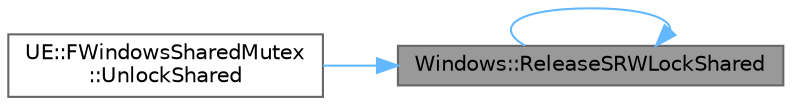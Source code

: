 digraph "Windows::ReleaseSRWLockShared"
{
 // INTERACTIVE_SVG=YES
 // LATEX_PDF_SIZE
  bgcolor="transparent";
  edge [fontname=Helvetica,fontsize=10,labelfontname=Helvetica,labelfontsize=10];
  node [fontname=Helvetica,fontsize=10,shape=box,height=0.2,width=0.4];
  rankdir="RL";
  Node1 [id="Node000001",label="Windows::ReleaseSRWLockShared",height=0.2,width=0.4,color="gray40", fillcolor="grey60", style="filled", fontcolor="black",tooltip=" "];
  Node1 -> Node1 [id="edge1_Node000001_Node000001",dir="back",color="steelblue1",style="solid",tooltip=" "];
  Node1 -> Node2 [id="edge2_Node000001_Node000002",dir="back",color="steelblue1",style="solid",tooltip=" "];
  Node2 [id="Node000002",label="UE::FWindowsSharedMutex\l::UnlockShared",height=0.2,width=0.4,color="grey40", fillcolor="white", style="filled",URL="$d2/da8/classUE_1_1FWindowsSharedMutex.html#aa3943da528cb1c5aebefab527222f46e",tooltip=" "];
}
